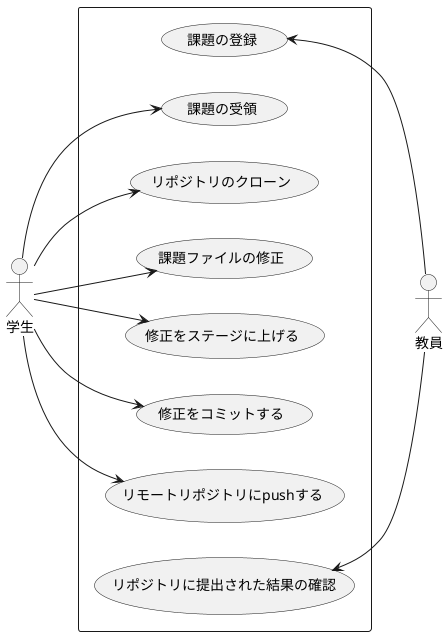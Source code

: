 @startuml ex03
left to right direction
actor 学生 as student
actor 教員 as faculty
rectangle {
    usecase "課題の登録" as uc1
    usecase "課題の受領" as uc2
    usecase "リポジトリのクローン" as uc3
    usecase "課題ファイルの修正" as uc4
    usecase "修正をステージに上げる" as uc5
    usecase "修正をコミットする" as uc6
    usecase "リモートリポジトリにpushする" as uc7
    usecase "リポジトリに提出された結果の確認" as uc8
}
uc1 <-- faculty
student --> uc2
student --> uc3
student --> uc4
student --> uc5
student --> uc6
student --> uc7
uc8 <-- faculty
@enduml